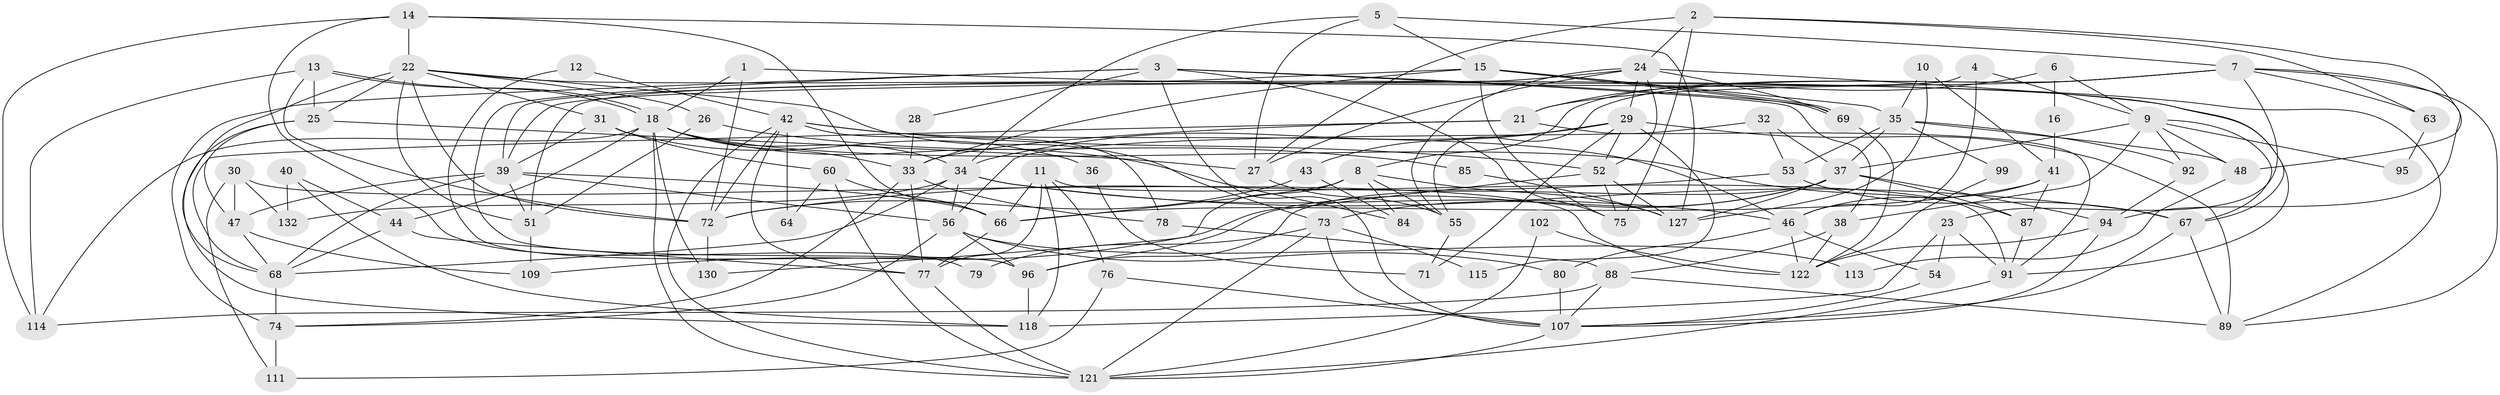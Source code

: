 // original degree distribution, {3: 0.2706766917293233, 4: 0.3007518796992481, 2: 0.12781954887218044, 5: 0.14285714285714285, 9: 0.007518796992481203, 6: 0.12030075187969924, 8: 0.015037593984962405, 7: 0.015037593984962405}
// Generated by graph-tools (version 1.1) at 2025/41/03/06/25 10:41:55]
// undirected, 91 vertices, 218 edges
graph export_dot {
graph [start="1"]
  node [color=gray90,style=filled];
  1;
  2 [super="+126"];
  3 [super="+19"];
  4;
  5;
  6;
  7 [super="+97"];
  8 [super="+116"];
  9 [super="+20"];
  10;
  11 [super="+17"];
  12;
  13;
  14 [super="+62"];
  15 [super="+98"];
  16;
  18 [super="+70"];
  21;
  22 [super="+59"];
  23;
  24 [super="+128"];
  25 [super="+58"];
  26;
  27 [super="+106"];
  28;
  29 [super="+129"];
  30 [super="+103"];
  31;
  32;
  33 [super="+108"];
  34 [super="+82"];
  35 [super="+105"];
  36;
  37 [super="+93"];
  38;
  39 [super="+45"];
  40;
  41 [super="+50"];
  42 [super="+49"];
  43;
  44;
  46;
  47 [super="+65"];
  48;
  51;
  52 [super="+61"];
  53;
  54;
  55 [super="+57"];
  56 [super="+133"];
  60 [super="+100"];
  63;
  64;
  66 [super="+86"];
  67 [super="+81"];
  68 [super="+90"];
  69 [super="+119"];
  71;
  72 [super="+83"];
  73 [super="+117"];
  74;
  75 [super="+104"];
  76;
  77 [super="+131"];
  78;
  79;
  80;
  84;
  85;
  87;
  88 [super="+120"];
  89;
  91 [super="+112"];
  92;
  94;
  95;
  96 [super="+101"];
  99;
  102;
  107 [super="+110"];
  109 [super="+124"];
  111;
  113;
  114;
  115;
  118;
  121 [super="+123"];
  122 [super="+125"];
  127;
  130;
  132;
  1 -- 18;
  1 -- 89;
  1 -- 72;
  2 -- 75;
  2 -- 63;
  2 -- 24;
  2 -- 48;
  2 -- 27;
  3 -- 107;
  3 -- 74 [weight=2];
  3 -- 28;
  3 -- 96;
  3 -- 69;
  3 -- 38;
  3 -- 75;
  4 -- 51;
  4 -- 46;
  4 -- 9;
  5 -- 34;
  5 -- 7;
  5 -- 27;
  5 -- 15;
  6 -- 21;
  6 -- 16;
  6 -- 9;
  7 -- 21;
  7 -- 55;
  7 -- 23;
  7 -- 8;
  7 -- 89;
  7 -- 94;
  7 -- 63;
  8 -- 55;
  8 -- 66;
  8 -- 130;
  8 -- 84;
  8 -- 127;
  9 -- 37;
  9 -- 95;
  9 -- 48;
  9 -- 67;
  9 -- 38;
  9 -- 92;
  10 -- 127;
  10 -- 41;
  10 -- 35;
  11 -- 91;
  11 -- 118;
  11 -- 66;
  11 -- 76;
  11 -- 77;
  12 -- 42;
  12 -- 96;
  13 -- 18;
  13 -- 18;
  13 -- 114;
  13 -- 25;
  13 -- 72;
  14 -- 66;
  14 -- 114;
  14 -- 22;
  14 -- 79;
  14 -- 127;
  15 -- 69;
  15 -- 69;
  15 -- 75 [weight=2];
  15 -- 35;
  15 -- 39;
  15 -- 33;
  16 -- 41;
  18 -- 34;
  18 -- 44;
  18 -- 84;
  18 -- 114;
  18 -- 130;
  18 -- 33;
  18 -- 121;
  18 -- 87;
  21 -- 68;
  21 -- 33;
  21 -- 91;
  22 -- 72;
  22 -- 51 [weight=2];
  22 -- 26;
  22 -- 68;
  22 -- 31;
  22 -- 73;
  22 -- 91;
  22 -- 25;
  23 -- 91;
  23 -- 118;
  23 -- 54;
  24 -- 52;
  24 -- 69;
  24 -- 55;
  24 -- 27;
  24 -- 67;
  24 -- 29;
  24 -- 39;
  25 -- 47;
  25 -- 118;
  25 -- 27;
  26 -- 51;
  26 -- 85;
  27 -- 55;
  28 -- 33;
  29 -- 89;
  29 -- 115;
  29 -- 52;
  29 -- 71;
  29 -- 43;
  29 -- 34;
  30 -- 47;
  30 -- 111;
  30 -- 122;
  30 -- 132;
  31 -- 36;
  31 -- 60;
  31 -- 39;
  32 -- 56;
  32 -- 37;
  32 -- 53;
  33 -- 74;
  33 -- 77;
  33 -- 78;
  34 -- 46;
  34 -- 56;
  34 -- 67;
  34 -- 68;
  34 -- 132;
  35 -- 48;
  35 -- 92;
  35 -- 99;
  35 -- 53;
  35 -- 37;
  36 -- 71;
  37 -- 96;
  37 -- 127;
  37 -- 73;
  37 -- 94;
  37 -- 87;
  37 -- 109;
  38 -- 88;
  38 -- 122;
  39 -- 66;
  39 -- 51;
  39 -- 56;
  39 -- 68;
  39 -- 47;
  40 -- 44;
  40 -- 132;
  40 -- 118;
  41 -- 87;
  41 -- 46;
  41 -- 66;
  42 -- 46;
  42 -- 64;
  42 -- 78;
  42 -- 72;
  42 -- 77;
  42 -- 52;
  42 -- 121;
  43 -- 84;
  43 -- 72;
  44 -- 68;
  44 -- 77;
  46 -- 80;
  46 -- 54;
  46 -- 122;
  47 -- 109;
  47 -- 68;
  48 -- 113;
  51 -- 109;
  52 -- 75;
  52 -- 96;
  52 -- 127;
  53 -- 67;
  53 -- 72;
  54 -- 107;
  55 -- 71;
  56 -- 80;
  56 -- 113;
  56 -- 74;
  56 -- 96;
  60 -- 64;
  60 -- 66;
  60 -- 121;
  63 -- 95;
  66 -- 77;
  67 -- 89;
  67 -- 107;
  68 -- 74;
  69 -- 122;
  72 -- 130;
  73 -- 121;
  73 -- 79;
  73 -- 115;
  73 -- 107;
  74 -- 111;
  76 -- 111;
  76 -- 107;
  77 -- 121;
  78 -- 88;
  80 -- 107;
  85 -- 127;
  87 -- 91;
  88 -- 89;
  88 -- 114;
  88 -- 107;
  91 -- 121;
  92 -- 94;
  94 -- 122;
  94 -- 107;
  96 -- 118;
  99 -- 122;
  102 -- 122;
  102 -- 121;
  107 -- 121;
}
